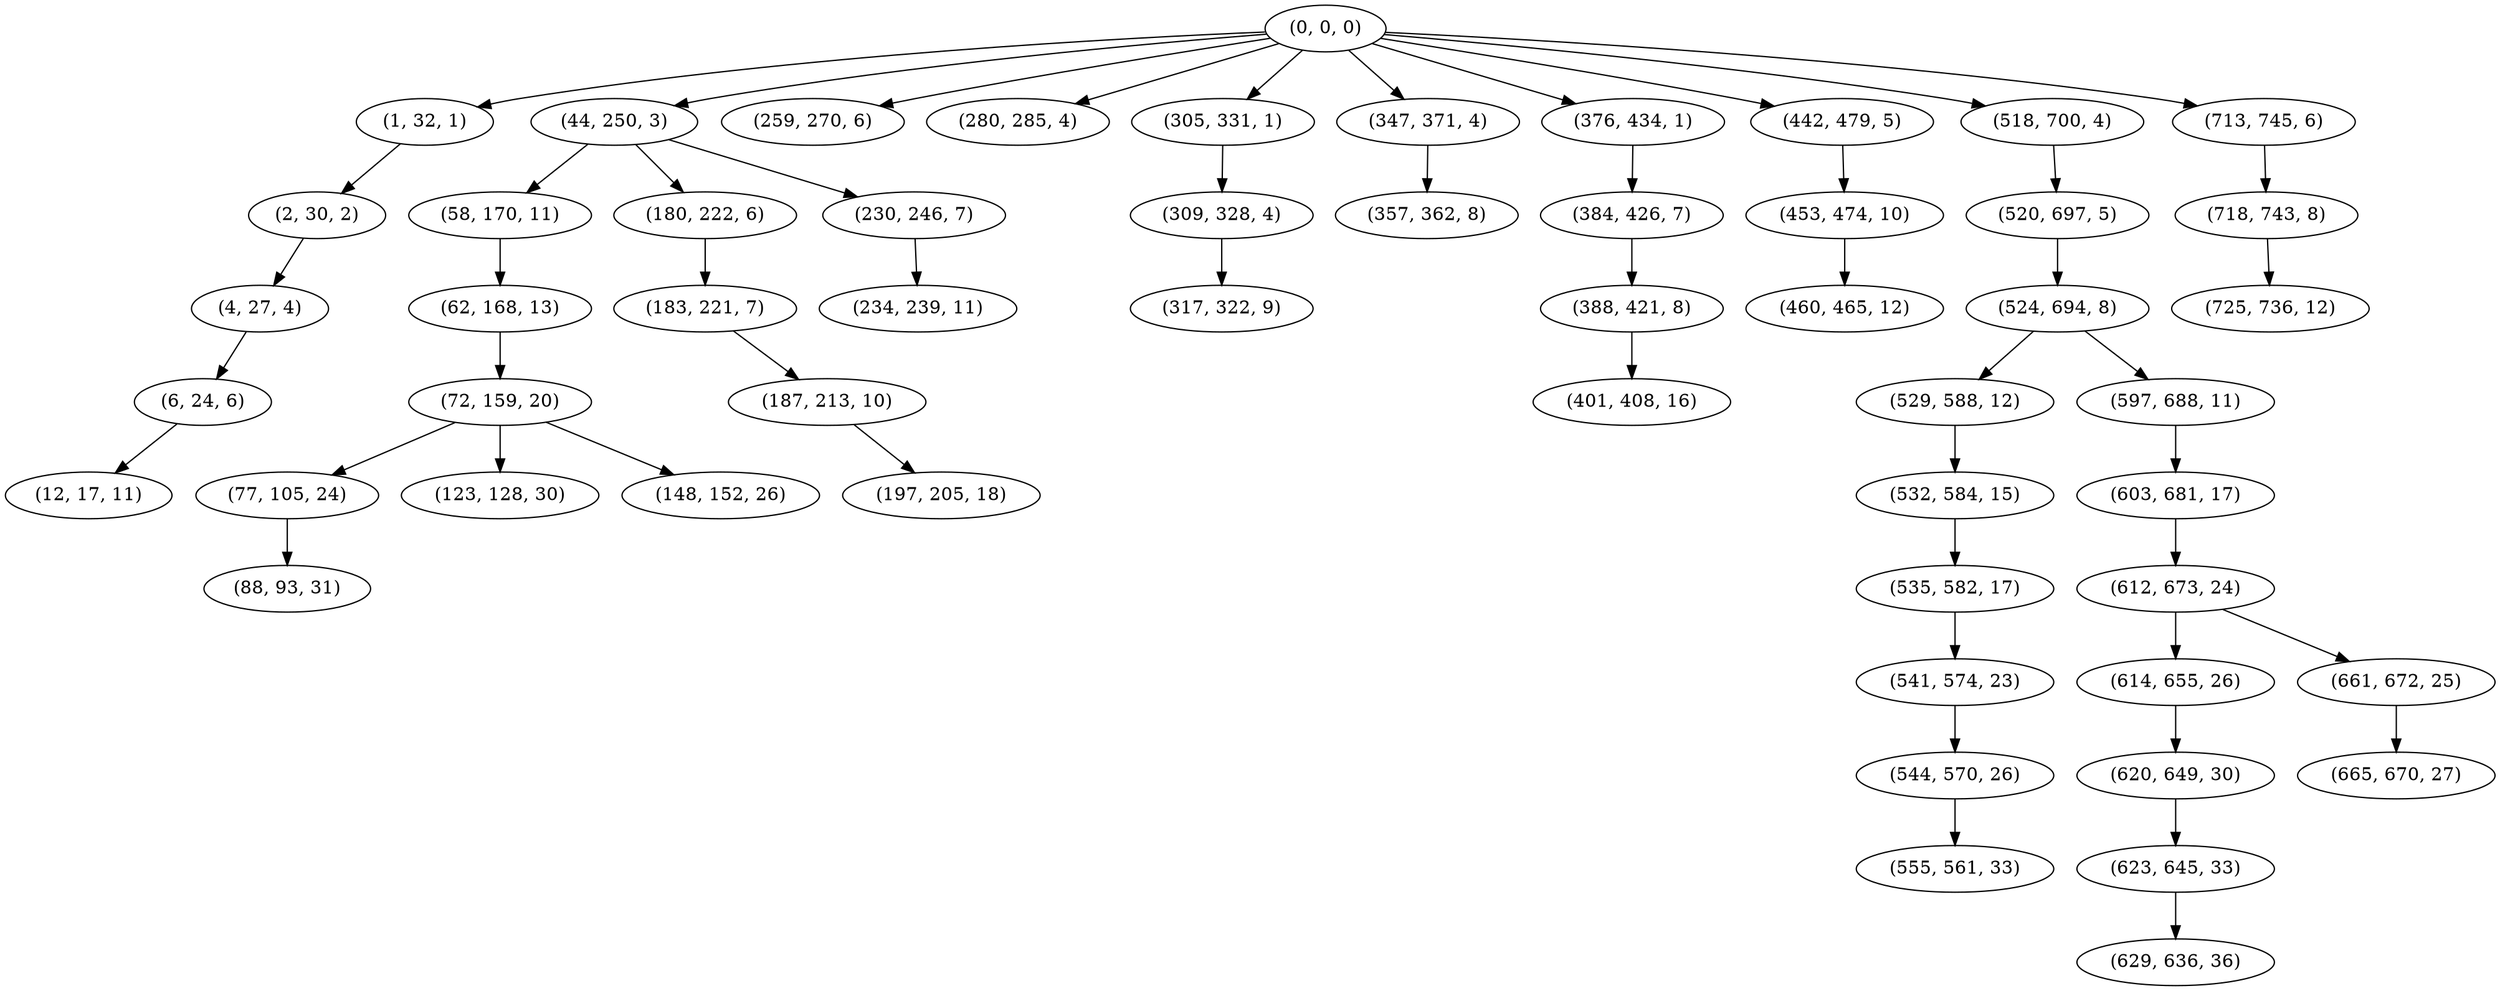 digraph tree {
    "(0, 0, 0)";
    "(1, 32, 1)";
    "(2, 30, 2)";
    "(4, 27, 4)";
    "(6, 24, 6)";
    "(12, 17, 11)";
    "(44, 250, 3)";
    "(58, 170, 11)";
    "(62, 168, 13)";
    "(72, 159, 20)";
    "(77, 105, 24)";
    "(88, 93, 31)";
    "(123, 128, 30)";
    "(148, 152, 26)";
    "(180, 222, 6)";
    "(183, 221, 7)";
    "(187, 213, 10)";
    "(197, 205, 18)";
    "(230, 246, 7)";
    "(234, 239, 11)";
    "(259, 270, 6)";
    "(280, 285, 4)";
    "(305, 331, 1)";
    "(309, 328, 4)";
    "(317, 322, 9)";
    "(347, 371, 4)";
    "(357, 362, 8)";
    "(376, 434, 1)";
    "(384, 426, 7)";
    "(388, 421, 8)";
    "(401, 408, 16)";
    "(442, 479, 5)";
    "(453, 474, 10)";
    "(460, 465, 12)";
    "(518, 700, 4)";
    "(520, 697, 5)";
    "(524, 694, 8)";
    "(529, 588, 12)";
    "(532, 584, 15)";
    "(535, 582, 17)";
    "(541, 574, 23)";
    "(544, 570, 26)";
    "(555, 561, 33)";
    "(597, 688, 11)";
    "(603, 681, 17)";
    "(612, 673, 24)";
    "(614, 655, 26)";
    "(620, 649, 30)";
    "(623, 645, 33)";
    "(629, 636, 36)";
    "(661, 672, 25)";
    "(665, 670, 27)";
    "(713, 745, 6)";
    "(718, 743, 8)";
    "(725, 736, 12)";
    "(0, 0, 0)" -> "(1, 32, 1)";
    "(0, 0, 0)" -> "(44, 250, 3)";
    "(0, 0, 0)" -> "(259, 270, 6)";
    "(0, 0, 0)" -> "(280, 285, 4)";
    "(0, 0, 0)" -> "(305, 331, 1)";
    "(0, 0, 0)" -> "(347, 371, 4)";
    "(0, 0, 0)" -> "(376, 434, 1)";
    "(0, 0, 0)" -> "(442, 479, 5)";
    "(0, 0, 0)" -> "(518, 700, 4)";
    "(0, 0, 0)" -> "(713, 745, 6)";
    "(1, 32, 1)" -> "(2, 30, 2)";
    "(2, 30, 2)" -> "(4, 27, 4)";
    "(4, 27, 4)" -> "(6, 24, 6)";
    "(6, 24, 6)" -> "(12, 17, 11)";
    "(44, 250, 3)" -> "(58, 170, 11)";
    "(44, 250, 3)" -> "(180, 222, 6)";
    "(44, 250, 3)" -> "(230, 246, 7)";
    "(58, 170, 11)" -> "(62, 168, 13)";
    "(62, 168, 13)" -> "(72, 159, 20)";
    "(72, 159, 20)" -> "(77, 105, 24)";
    "(72, 159, 20)" -> "(123, 128, 30)";
    "(72, 159, 20)" -> "(148, 152, 26)";
    "(77, 105, 24)" -> "(88, 93, 31)";
    "(180, 222, 6)" -> "(183, 221, 7)";
    "(183, 221, 7)" -> "(187, 213, 10)";
    "(187, 213, 10)" -> "(197, 205, 18)";
    "(230, 246, 7)" -> "(234, 239, 11)";
    "(305, 331, 1)" -> "(309, 328, 4)";
    "(309, 328, 4)" -> "(317, 322, 9)";
    "(347, 371, 4)" -> "(357, 362, 8)";
    "(376, 434, 1)" -> "(384, 426, 7)";
    "(384, 426, 7)" -> "(388, 421, 8)";
    "(388, 421, 8)" -> "(401, 408, 16)";
    "(442, 479, 5)" -> "(453, 474, 10)";
    "(453, 474, 10)" -> "(460, 465, 12)";
    "(518, 700, 4)" -> "(520, 697, 5)";
    "(520, 697, 5)" -> "(524, 694, 8)";
    "(524, 694, 8)" -> "(529, 588, 12)";
    "(524, 694, 8)" -> "(597, 688, 11)";
    "(529, 588, 12)" -> "(532, 584, 15)";
    "(532, 584, 15)" -> "(535, 582, 17)";
    "(535, 582, 17)" -> "(541, 574, 23)";
    "(541, 574, 23)" -> "(544, 570, 26)";
    "(544, 570, 26)" -> "(555, 561, 33)";
    "(597, 688, 11)" -> "(603, 681, 17)";
    "(603, 681, 17)" -> "(612, 673, 24)";
    "(612, 673, 24)" -> "(614, 655, 26)";
    "(612, 673, 24)" -> "(661, 672, 25)";
    "(614, 655, 26)" -> "(620, 649, 30)";
    "(620, 649, 30)" -> "(623, 645, 33)";
    "(623, 645, 33)" -> "(629, 636, 36)";
    "(661, 672, 25)" -> "(665, 670, 27)";
    "(713, 745, 6)" -> "(718, 743, 8)";
    "(718, 743, 8)" -> "(725, 736, 12)";
}

